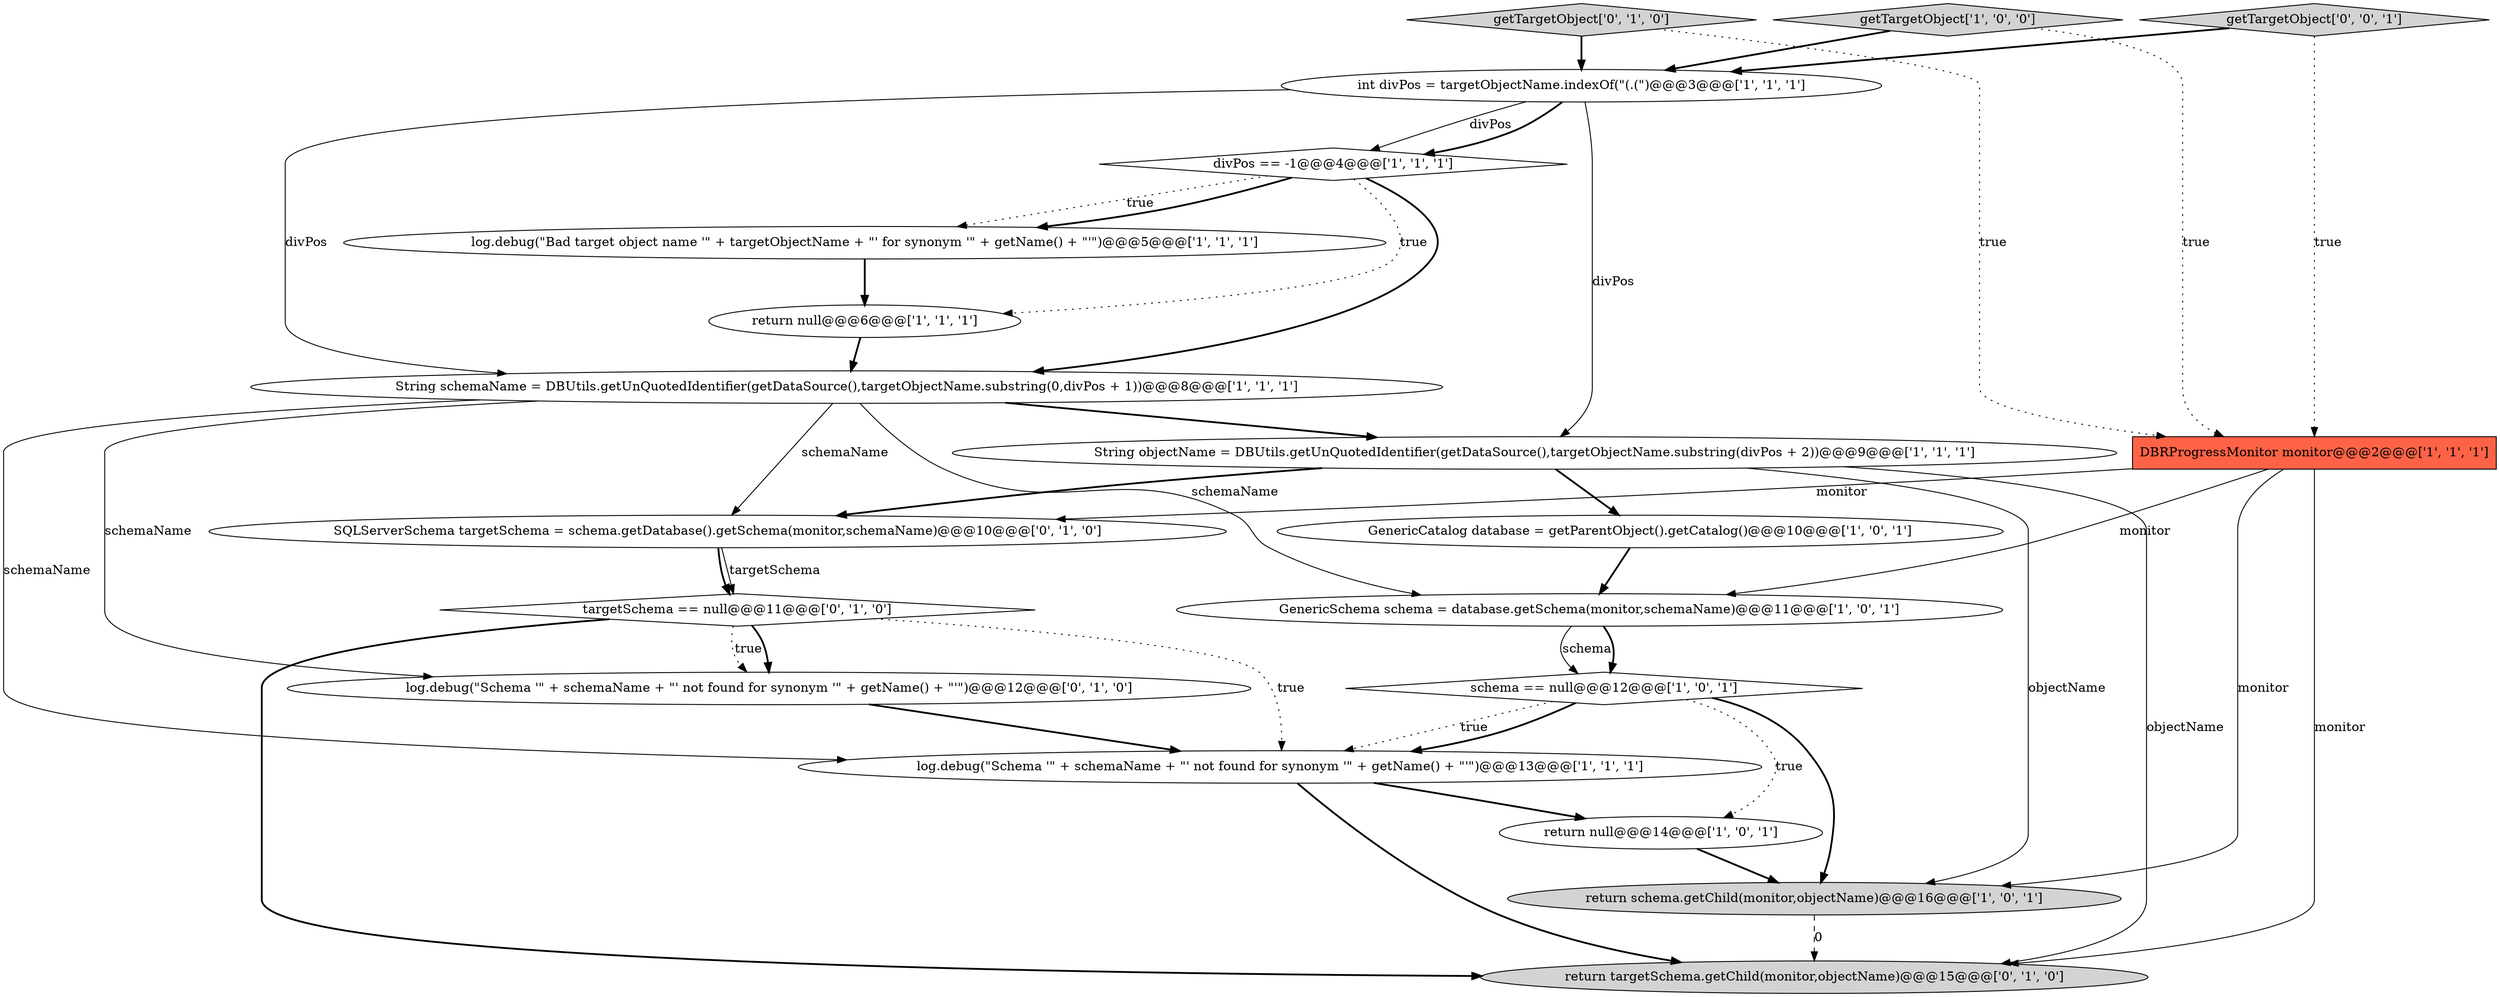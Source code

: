 digraph {
16 [style = filled, label = "return targetSchema.getChild(monitor,objectName)@@@15@@@['0', '1', '0']", fillcolor = lightgray, shape = ellipse image = "AAA1AAABBB2BBB"];
14 [style = filled, label = "targetSchema == null@@@11@@@['0', '1', '0']", fillcolor = white, shape = diamond image = "AAA0AAABBB2BBB"];
1 [style = filled, label = "GenericSchema schema = database.getSchema(monitor,schemaName)@@@11@@@['1', '0', '1']", fillcolor = white, shape = ellipse image = "AAA0AAABBB1BBB"];
8 [style = filled, label = "DBRProgressMonitor monitor@@@2@@@['1', '1', '1']", fillcolor = tomato, shape = box image = "AAA0AAABBB1BBB"];
15 [style = filled, label = "log.debug(\"Schema '\" + schemaName + \"' not found for synonym '\" + getName() + \"'\")@@@12@@@['0', '1', '0']", fillcolor = white, shape = ellipse image = "AAA0AAABBB2BBB"];
18 [style = filled, label = "getTargetObject['0', '1', '0']", fillcolor = lightgray, shape = diamond image = "AAA0AAABBB2BBB"];
13 [style = filled, label = "String schemaName = DBUtils.getUnQuotedIdentifier(getDataSource(),targetObjectName.substring(0,divPos + 1))@@@8@@@['1', '1', '1']", fillcolor = white, shape = ellipse image = "AAA0AAABBB1BBB"];
10 [style = filled, label = "int divPos = targetObjectName.indexOf(\"(.(\")@@@3@@@['1', '1', '1']", fillcolor = white, shape = ellipse image = "AAA0AAABBB1BBB"];
5 [style = filled, label = "String objectName = DBUtils.getUnQuotedIdentifier(getDataSource(),targetObjectName.substring(divPos + 2))@@@9@@@['1', '1', '1']", fillcolor = white, shape = ellipse image = "AAA0AAABBB1BBB"];
12 [style = filled, label = "getTargetObject['1', '0', '0']", fillcolor = lightgray, shape = diamond image = "AAA0AAABBB1BBB"];
3 [style = filled, label = "return schema.getChild(monitor,objectName)@@@16@@@['1', '0', '1']", fillcolor = lightgray, shape = ellipse image = "AAA0AAABBB1BBB"];
17 [style = filled, label = "SQLServerSchema targetSchema = schema.getDatabase().getSchema(monitor,schemaName)@@@10@@@['0', '1', '0']", fillcolor = white, shape = ellipse image = "AAA0AAABBB2BBB"];
19 [style = filled, label = "getTargetObject['0', '0', '1']", fillcolor = lightgray, shape = diamond image = "AAA0AAABBB3BBB"];
7 [style = filled, label = "log.debug(\"Schema '\" + schemaName + \"' not found for synonym '\" + getName() + \"'\")@@@13@@@['1', '1', '1']", fillcolor = white, shape = ellipse image = "AAA0AAABBB1BBB"];
11 [style = filled, label = "divPos == -1@@@4@@@['1', '1', '1']", fillcolor = white, shape = diamond image = "AAA0AAABBB1BBB"];
9 [style = filled, label = "GenericCatalog database = getParentObject().getCatalog()@@@10@@@['1', '0', '1']", fillcolor = white, shape = ellipse image = "AAA0AAABBB1BBB"];
4 [style = filled, label = "return null@@@14@@@['1', '0', '1']", fillcolor = white, shape = ellipse image = "AAA0AAABBB1BBB"];
2 [style = filled, label = "log.debug(\"Bad target object name '\" + targetObjectName + \"' for synonym '\" + getName() + \"'\")@@@5@@@['1', '1', '1']", fillcolor = white, shape = ellipse image = "AAA0AAABBB1BBB"];
0 [style = filled, label = "return null@@@6@@@['1', '1', '1']", fillcolor = white, shape = ellipse image = "AAA0AAABBB1BBB"];
6 [style = filled, label = "schema == null@@@12@@@['1', '0', '1']", fillcolor = white, shape = diamond image = "AAA0AAABBB1BBB"];
10->5 [style = solid, label="divPos"];
8->3 [style = solid, label="monitor"];
17->14 [style = solid, label="targetSchema"];
8->17 [style = solid, label="monitor"];
11->2 [style = dotted, label="true"];
19->10 [style = bold, label=""];
14->16 [style = bold, label=""];
6->7 [style = dotted, label="true"];
3->16 [style = dashed, label="0"];
10->11 [style = solid, label="divPos"];
7->16 [style = bold, label=""];
13->15 [style = solid, label="schemaName"];
1->6 [style = solid, label="schema"];
5->3 [style = solid, label="objectName"];
18->8 [style = dotted, label="true"];
10->13 [style = solid, label="divPos"];
11->0 [style = dotted, label="true"];
17->14 [style = bold, label=""];
10->11 [style = bold, label=""];
14->7 [style = dotted, label="true"];
13->7 [style = solid, label="schemaName"];
5->9 [style = bold, label=""];
0->13 [style = bold, label=""];
1->6 [style = bold, label=""];
15->7 [style = bold, label=""];
13->1 [style = solid, label="schemaName"];
19->8 [style = dotted, label="true"];
11->2 [style = bold, label=""];
8->16 [style = solid, label="monitor"];
5->17 [style = bold, label=""];
12->8 [style = dotted, label="true"];
12->10 [style = bold, label=""];
6->4 [style = dotted, label="true"];
14->15 [style = dotted, label="true"];
5->16 [style = solid, label="objectName"];
7->4 [style = bold, label=""];
18->10 [style = bold, label=""];
6->3 [style = bold, label=""];
11->13 [style = bold, label=""];
2->0 [style = bold, label=""];
13->17 [style = solid, label="schemaName"];
6->7 [style = bold, label=""];
14->15 [style = bold, label=""];
9->1 [style = bold, label=""];
4->3 [style = bold, label=""];
13->5 [style = bold, label=""];
8->1 [style = solid, label="monitor"];
}
